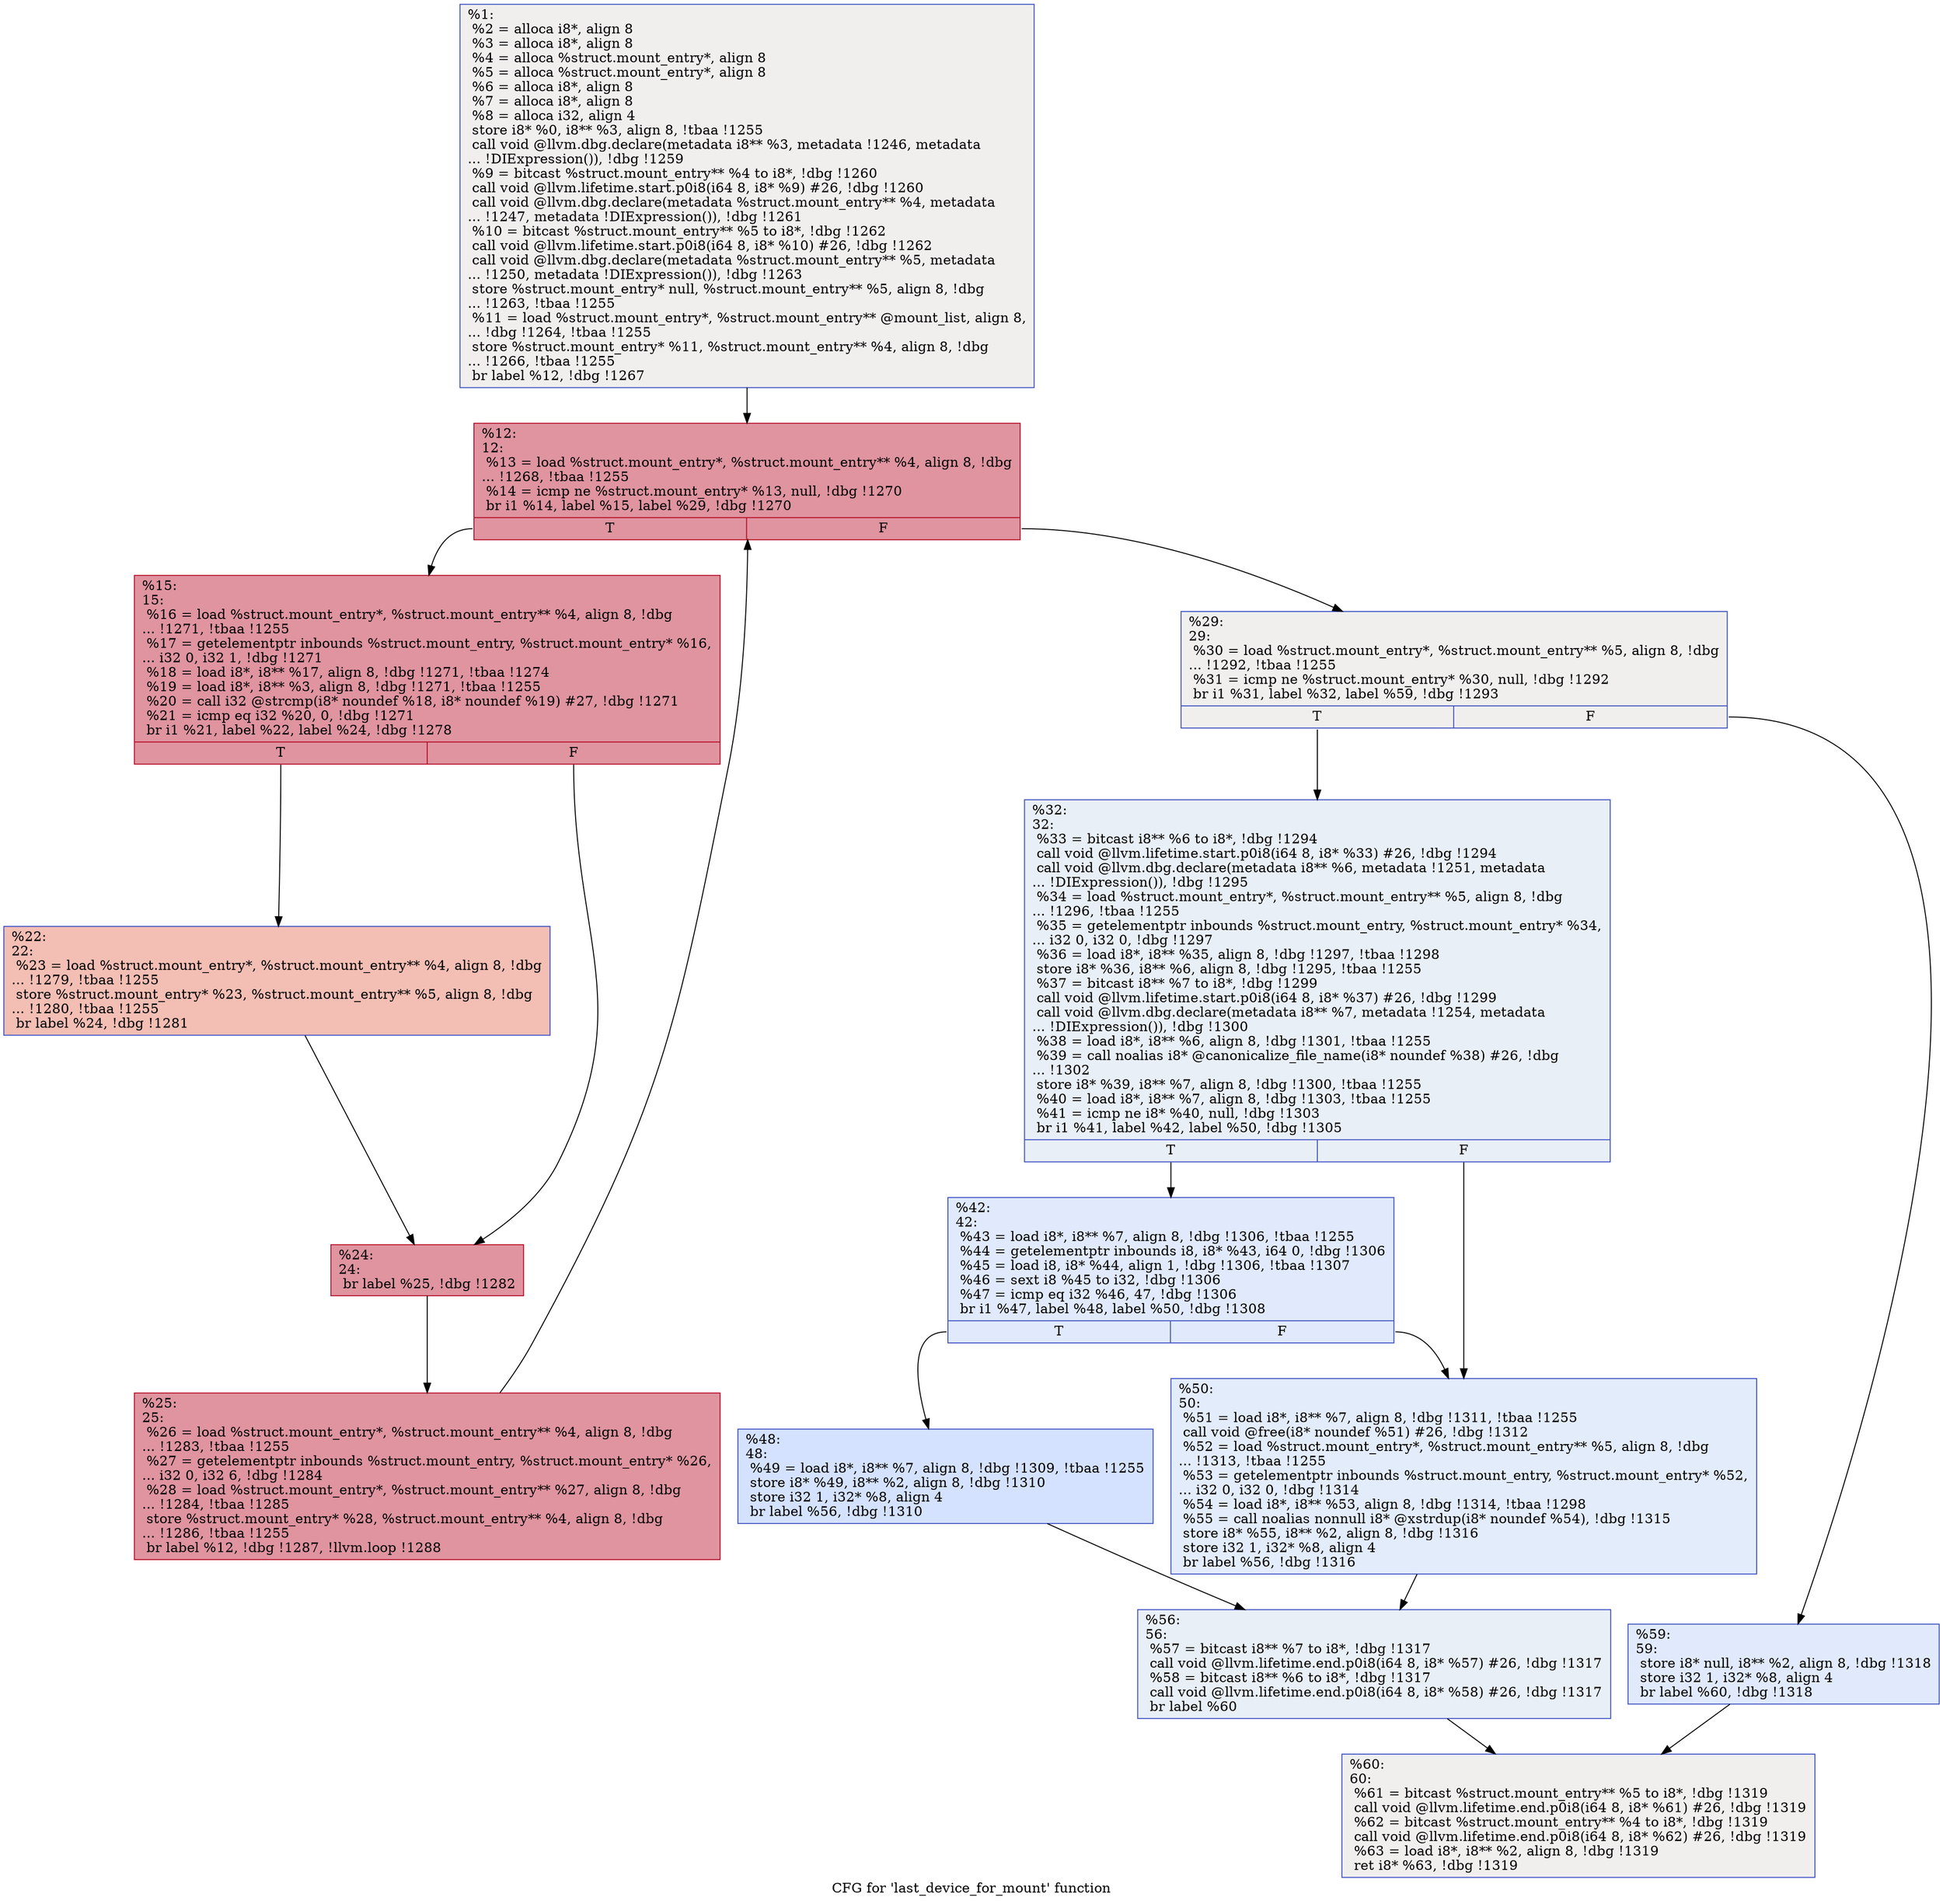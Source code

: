 digraph "CFG for 'last_device_for_mount' function" {
	label="CFG for 'last_device_for_mount' function";

	Node0x1143ad0 [shape=record,color="#3d50c3ff", style=filled, fillcolor="#e0dbd870",label="{%1:\l  %2 = alloca i8*, align 8\l  %3 = alloca i8*, align 8\l  %4 = alloca %struct.mount_entry*, align 8\l  %5 = alloca %struct.mount_entry*, align 8\l  %6 = alloca i8*, align 8\l  %7 = alloca i8*, align 8\l  %8 = alloca i32, align 4\l  store i8* %0, i8** %3, align 8, !tbaa !1255\l  call void @llvm.dbg.declare(metadata i8** %3, metadata !1246, metadata\l... !DIExpression()), !dbg !1259\l  %9 = bitcast %struct.mount_entry** %4 to i8*, !dbg !1260\l  call void @llvm.lifetime.start.p0i8(i64 8, i8* %9) #26, !dbg !1260\l  call void @llvm.dbg.declare(metadata %struct.mount_entry** %4, metadata\l... !1247, metadata !DIExpression()), !dbg !1261\l  %10 = bitcast %struct.mount_entry** %5 to i8*, !dbg !1262\l  call void @llvm.lifetime.start.p0i8(i64 8, i8* %10) #26, !dbg !1262\l  call void @llvm.dbg.declare(metadata %struct.mount_entry** %5, metadata\l... !1250, metadata !DIExpression()), !dbg !1263\l  store %struct.mount_entry* null, %struct.mount_entry** %5, align 8, !dbg\l... !1263, !tbaa !1255\l  %11 = load %struct.mount_entry*, %struct.mount_entry** @mount_list, align 8,\l... !dbg !1264, !tbaa !1255\l  store %struct.mount_entry* %11, %struct.mount_entry** %4, align 8, !dbg\l... !1266, !tbaa !1255\l  br label %12, !dbg !1267\l}"];
	Node0x1143ad0 -> Node0x1143ba0;
	Node0x1143ba0 [shape=record,color="#b70d28ff", style=filled, fillcolor="#b70d2870",label="{%12:\l12:                                               \l  %13 = load %struct.mount_entry*, %struct.mount_entry** %4, align 8, !dbg\l... !1268, !tbaa !1255\l  %14 = icmp ne %struct.mount_entry* %13, null, !dbg !1270\l  br i1 %14, label %15, label %29, !dbg !1270\l|{<s0>T|<s1>F}}"];
	Node0x1143ba0:s0 -> Node0x1143bf0;
	Node0x1143ba0:s1 -> Node0x1143d30;
	Node0x1143bf0 [shape=record,color="#b70d28ff", style=filled, fillcolor="#b70d2870",label="{%15:\l15:                                               \l  %16 = load %struct.mount_entry*, %struct.mount_entry** %4, align 8, !dbg\l... !1271, !tbaa !1255\l  %17 = getelementptr inbounds %struct.mount_entry, %struct.mount_entry* %16,\l... i32 0, i32 1, !dbg !1271\l  %18 = load i8*, i8** %17, align 8, !dbg !1271, !tbaa !1274\l  %19 = load i8*, i8** %3, align 8, !dbg !1271, !tbaa !1255\l  %20 = call i32 @strcmp(i8* noundef %18, i8* noundef %19) #27, !dbg !1271\l  %21 = icmp eq i32 %20, 0, !dbg !1271\l  br i1 %21, label %22, label %24, !dbg !1278\l|{<s0>T|<s1>F}}"];
	Node0x1143bf0:s0 -> Node0x1143c40;
	Node0x1143bf0:s1 -> Node0x1143c90;
	Node0x1143c40 [shape=record,color="#3d50c3ff", style=filled, fillcolor="#e36c5570",label="{%22:\l22:                                               \l  %23 = load %struct.mount_entry*, %struct.mount_entry** %4, align 8, !dbg\l... !1279, !tbaa !1255\l  store %struct.mount_entry* %23, %struct.mount_entry** %5, align 8, !dbg\l... !1280, !tbaa !1255\l  br label %24, !dbg !1281\l}"];
	Node0x1143c40 -> Node0x1143c90;
	Node0x1143c90 [shape=record,color="#b70d28ff", style=filled, fillcolor="#b70d2870",label="{%24:\l24:                                               \l  br label %25, !dbg !1282\l}"];
	Node0x1143c90 -> Node0x1143ce0;
	Node0x1143ce0 [shape=record,color="#b70d28ff", style=filled, fillcolor="#b70d2870",label="{%25:\l25:                                               \l  %26 = load %struct.mount_entry*, %struct.mount_entry** %4, align 8, !dbg\l... !1283, !tbaa !1255\l  %27 = getelementptr inbounds %struct.mount_entry, %struct.mount_entry* %26,\l... i32 0, i32 6, !dbg !1284\l  %28 = load %struct.mount_entry*, %struct.mount_entry** %27, align 8, !dbg\l... !1284, !tbaa !1285\l  store %struct.mount_entry* %28, %struct.mount_entry** %4, align 8, !dbg\l... !1286, !tbaa !1255\l  br label %12, !dbg !1287, !llvm.loop !1288\l}"];
	Node0x1143ce0 -> Node0x1143ba0;
	Node0x1143d30 [shape=record,color="#3d50c3ff", style=filled, fillcolor="#e0dbd870",label="{%29:\l29:                                               \l  %30 = load %struct.mount_entry*, %struct.mount_entry** %5, align 8, !dbg\l... !1292, !tbaa !1255\l  %31 = icmp ne %struct.mount_entry* %30, null, !dbg !1292\l  br i1 %31, label %32, label %59, !dbg !1293\l|{<s0>T|<s1>F}}"];
	Node0x1143d30:s0 -> Node0x1143d80;
	Node0x1143d30:s1 -> Node0x1143f10;
	Node0x1143d80 [shape=record,color="#3d50c3ff", style=filled, fillcolor="#cedaeb70",label="{%32:\l32:                                               \l  %33 = bitcast i8** %6 to i8*, !dbg !1294\l  call void @llvm.lifetime.start.p0i8(i64 8, i8* %33) #26, !dbg !1294\l  call void @llvm.dbg.declare(metadata i8** %6, metadata !1251, metadata\l... !DIExpression()), !dbg !1295\l  %34 = load %struct.mount_entry*, %struct.mount_entry** %5, align 8, !dbg\l... !1296, !tbaa !1255\l  %35 = getelementptr inbounds %struct.mount_entry, %struct.mount_entry* %34,\l... i32 0, i32 0, !dbg !1297\l  %36 = load i8*, i8** %35, align 8, !dbg !1297, !tbaa !1298\l  store i8* %36, i8** %6, align 8, !dbg !1295, !tbaa !1255\l  %37 = bitcast i8** %7 to i8*, !dbg !1299\l  call void @llvm.lifetime.start.p0i8(i64 8, i8* %37) #26, !dbg !1299\l  call void @llvm.dbg.declare(metadata i8** %7, metadata !1254, metadata\l... !DIExpression()), !dbg !1300\l  %38 = load i8*, i8** %6, align 8, !dbg !1301, !tbaa !1255\l  %39 = call noalias i8* @canonicalize_file_name(i8* noundef %38) #26, !dbg\l... !1302\l  store i8* %39, i8** %7, align 8, !dbg !1300, !tbaa !1255\l  %40 = load i8*, i8** %7, align 8, !dbg !1303, !tbaa !1255\l  %41 = icmp ne i8* %40, null, !dbg !1303\l  br i1 %41, label %42, label %50, !dbg !1305\l|{<s0>T|<s1>F}}"];
	Node0x1143d80:s0 -> Node0x1143dd0;
	Node0x1143d80:s1 -> Node0x1143e70;
	Node0x1143dd0 [shape=record,color="#3d50c3ff", style=filled, fillcolor="#b9d0f970",label="{%42:\l42:                                               \l  %43 = load i8*, i8** %7, align 8, !dbg !1306, !tbaa !1255\l  %44 = getelementptr inbounds i8, i8* %43, i64 0, !dbg !1306\l  %45 = load i8, i8* %44, align 1, !dbg !1306, !tbaa !1307\l  %46 = sext i8 %45 to i32, !dbg !1306\l  %47 = icmp eq i32 %46, 47, !dbg !1306\l  br i1 %47, label %48, label %50, !dbg !1308\l|{<s0>T|<s1>F}}"];
	Node0x1143dd0:s0 -> Node0x1143e20;
	Node0x1143dd0:s1 -> Node0x1143e70;
	Node0x1143e20 [shape=record,color="#3d50c3ff", style=filled, fillcolor="#9ebeff70",label="{%48:\l48:                                               \l  %49 = load i8*, i8** %7, align 8, !dbg !1309, !tbaa !1255\l  store i8* %49, i8** %2, align 8, !dbg !1310\l  store i32 1, i32* %8, align 4\l  br label %56, !dbg !1310\l}"];
	Node0x1143e20 -> Node0x1143ec0;
	Node0x1143e70 [shape=record,color="#3d50c3ff", style=filled, fillcolor="#bfd3f670",label="{%50:\l50:                                               \l  %51 = load i8*, i8** %7, align 8, !dbg !1311, !tbaa !1255\l  call void @free(i8* noundef %51) #26, !dbg !1312\l  %52 = load %struct.mount_entry*, %struct.mount_entry** %5, align 8, !dbg\l... !1313, !tbaa !1255\l  %53 = getelementptr inbounds %struct.mount_entry, %struct.mount_entry* %52,\l... i32 0, i32 0, !dbg !1314\l  %54 = load i8*, i8** %53, align 8, !dbg !1314, !tbaa !1298\l  %55 = call noalias nonnull i8* @xstrdup(i8* noundef %54), !dbg !1315\l  store i8* %55, i8** %2, align 8, !dbg !1316\l  store i32 1, i32* %8, align 4\l  br label %56, !dbg !1316\l}"];
	Node0x1143e70 -> Node0x1143ec0;
	Node0x1143ec0 [shape=record,color="#3d50c3ff", style=filled, fillcolor="#cedaeb70",label="{%56:\l56:                                               \l  %57 = bitcast i8** %7 to i8*, !dbg !1317\l  call void @llvm.lifetime.end.p0i8(i64 8, i8* %57) #26, !dbg !1317\l  %58 = bitcast i8** %6 to i8*, !dbg !1317\l  call void @llvm.lifetime.end.p0i8(i64 8, i8* %58) #26, !dbg !1317\l  br label %60\l}"];
	Node0x1143ec0 -> Node0x1143f60;
	Node0x1143f10 [shape=record,color="#3d50c3ff", style=filled, fillcolor="#b9d0f970",label="{%59:\l59:                                               \l  store i8* null, i8** %2, align 8, !dbg !1318\l  store i32 1, i32* %8, align 4\l  br label %60, !dbg !1318\l}"];
	Node0x1143f10 -> Node0x1143f60;
	Node0x1143f60 [shape=record,color="#3d50c3ff", style=filled, fillcolor="#e0dbd870",label="{%60:\l60:                                               \l  %61 = bitcast %struct.mount_entry** %5 to i8*, !dbg !1319\l  call void @llvm.lifetime.end.p0i8(i64 8, i8* %61) #26, !dbg !1319\l  %62 = bitcast %struct.mount_entry** %4 to i8*, !dbg !1319\l  call void @llvm.lifetime.end.p0i8(i64 8, i8* %62) #26, !dbg !1319\l  %63 = load i8*, i8** %2, align 8, !dbg !1319\l  ret i8* %63, !dbg !1319\l}"];
}
